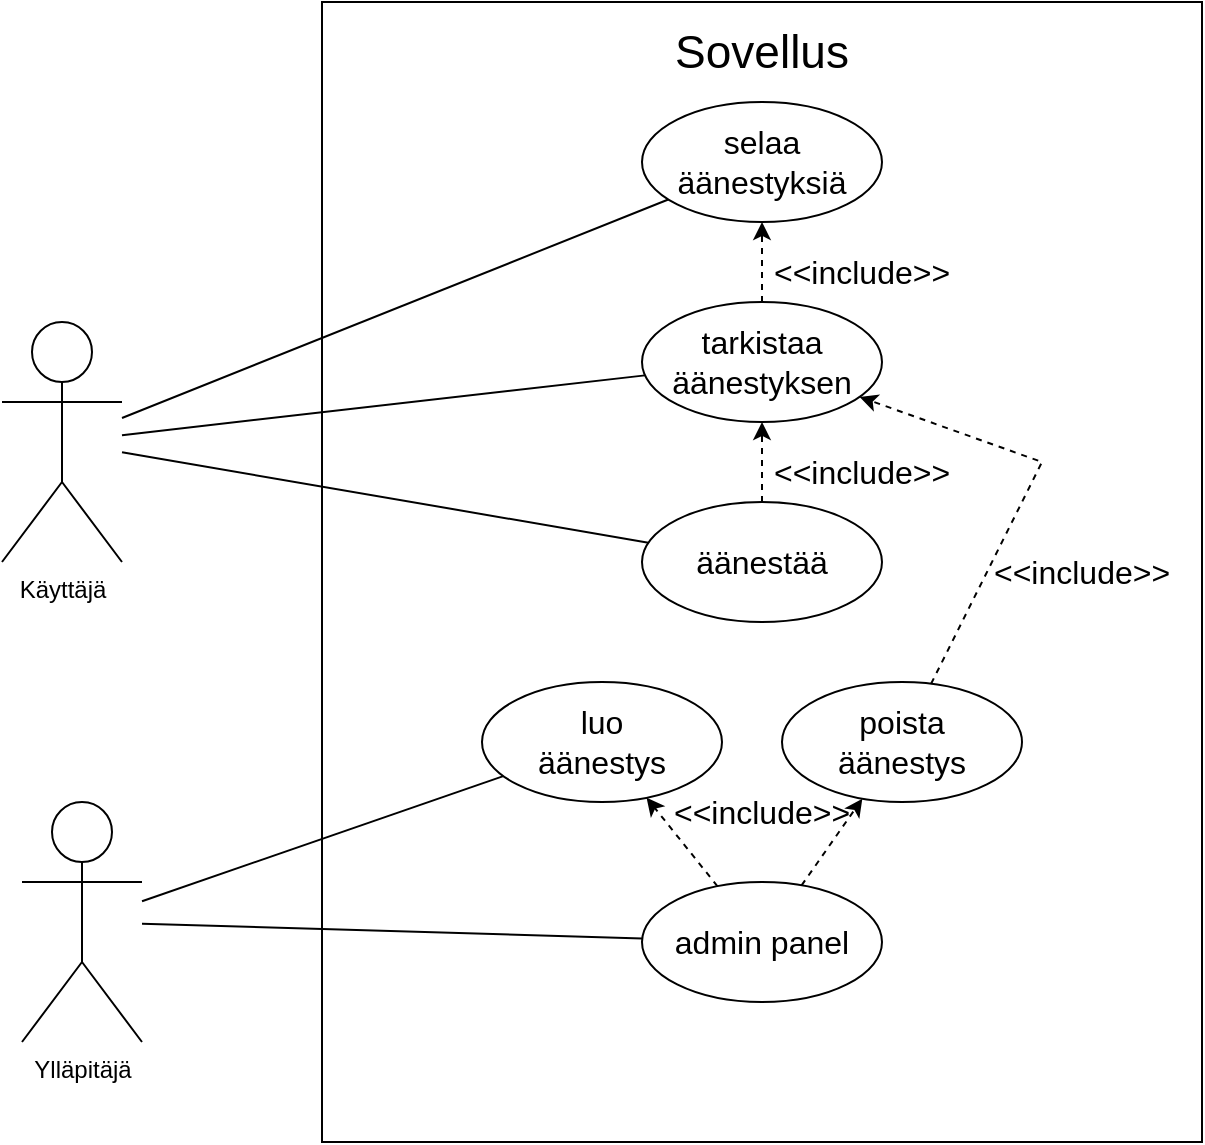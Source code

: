 <mxfile version="15.8.4" type="device"><diagram id="DWf4wEyY7Fs6UEM4E8cq" name="Page-1"><mxGraphModel dx="1360" dy="810" grid="1" gridSize="10" guides="1" tooltips="1" connect="1" arrows="1" fold="1" page="1" pageScale="1" pageWidth="850" pageHeight="1100" math="0" shadow="0"><root><mxCell id="0"/><mxCell id="1" parent="0"/><mxCell id="FiNAuYvEIcDLu9jjEwwn-1" value="Käyttäjä" style="shape=umlActor;verticalLabelPosition=bottom;verticalAlign=top;html=1;outlineConnect=0;fontColor=default;" vertex="1" parent="1"><mxGeometry x="40" y="160" width="60" height="120" as="geometry"/></mxCell><mxCell id="FiNAuYvEIcDLu9jjEwwn-5" value="" style="rounded=0;whiteSpace=wrap;html=1;fontColor=default;" vertex="1" parent="1"><mxGeometry x="200" width="440" height="570" as="geometry"/></mxCell><mxCell id="FiNAuYvEIcDLu9jjEwwn-7" value="Sovellus" style="text;html=1;strokeColor=none;fillColor=none;align=center;verticalAlign=middle;whiteSpace=wrap;rounded=0;fontColor=default;fontSize=23;" vertex="1" parent="1"><mxGeometry x="390" y="10" width="60" height="30" as="geometry"/></mxCell><mxCell id="FiNAuYvEIcDLu9jjEwwn-8" value="&lt;div&gt;selaa&lt;/div&gt;&lt;div&gt;äänestyksiä&lt;br&gt;&lt;/div&gt;" style="ellipse;whiteSpace=wrap;html=1;fontSize=16;fontColor=default;" vertex="1" parent="1"><mxGeometry x="360" y="50" width="120" height="60" as="geometry"/></mxCell><mxCell id="FiNAuYvEIcDLu9jjEwwn-14" value="" style="edgeStyle=orthogonalEdgeStyle;rounded=0;orthogonalLoop=1;jettySize=auto;html=1;dashed=1;fontSize=16;fontColor=default;" edge="1" parent="1" source="FiNAuYvEIcDLu9jjEwwn-9" target="FiNAuYvEIcDLu9jjEwwn-13"><mxGeometry relative="1" as="geometry"/></mxCell><mxCell id="FiNAuYvEIcDLu9jjEwwn-9" value="äänestää" style="ellipse;whiteSpace=wrap;html=1;fontSize=16;fontColor=default;" vertex="1" parent="1"><mxGeometry x="360" y="250" width="120" height="60" as="geometry"/></mxCell><mxCell id="FiNAuYvEIcDLu9jjEwwn-11" value="" style="endArrow=none;html=1;rounded=0;fontSize=16;fontColor=default;" edge="1" parent="1" source="FiNAuYvEIcDLu9jjEwwn-9" target="FiNAuYvEIcDLu9jjEwwn-1"><mxGeometry width="50" height="50" relative="1" as="geometry"><mxPoint x="400" y="380" as="sourcePoint"/><mxPoint x="450" y="330" as="targetPoint"/></mxGeometry></mxCell><mxCell id="FiNAuYvEIcDLu9jjEwwn-13" value="&lt;div&gt;tarkistaa&lt;/div&gt;&lt;div&gt;äänestyksen&lt;br&gt;&lt;/div&gt;" style="ellipse;whiteSpace=wrap;html=1;fontSize=16;fontColor=default;" vertex="1" parent="1"><mxGeometry x="360" y="150" width="120" height="60" as="geometry"/></mxCell><mxCell id="FiNAuYvEIcDLu9jjEwwn-17" value="" style="endArrow=none;html=1;rounded=0;fontSize=16;fontColor=default;" edge="1" parent="1" source="FiNAuYvEIcDLu9jjEwwn-1" target="FiNAuYvEIcDLu9jjEwwn-8"><mxGeometry width="50" height="50" relative="1" as="geometry"><mxPoint x="110" y="280" as="sourcePoint"/><mxPoint x="160" y="230" as="targetPoint"/></mxGeometry></mxCell><mxCell id="FiNAuYvEIcDLu9jjEwwn-18" value="" style="endArrow=classic;html=1;rounded=0;fontSize=16;fontColor=default;dashed=1;" edge="1" parent="1" source="FiNAuYvEIcDLu9jjEwwn-13" target="FiNAuYvEIcDLu9jjEwwn-8"><mxGeometry width="50" height="50" relative="1" as="geometry"><mxPoint x="740" y="320" as="sourcePoint"/><mxPoint x="790" y="270" as="targetPoint"/></mxGeometry></mxCell><mxCell id="FiNAuYvEIcDLu9jjEwwn-20" value="&amp;lt;&amp;lt;include&amp;gt;&amp;gt;" style="text;html=1;strokeColor=none;fillColor=none;align=center;verticalAlign=middle;whiteSpace=wrap;rounded=0;fontSize=16;fontColor=default;" vertex="1" parent="1"><mxGeometry x="440" y="220" width="60" height="30" as="geometry"/></mxCell><mxCell id="FiNAuYvEIcDLu9jjEwwn-21" value="&amp;lt;&amp;lt;include&amp;gt;&amp;gt;" style="text;html=1;strokeColor=none;fillColor=none;align=center;verticalAlign=middle;whiteSpace=wrap;rounded=0;fontSize=16;fontColor=default;" vertex="1" parent="1"><mxGeometry x="440" y="120" width="60" height="30" as="geometry"/></mxCell><mxCell id="FiNAuYvEIcDLu9jjEwwn-24" value="Ylläpitäjä" style="shape=umlActor;verticalLabelPosition=bottom;verticalAlign=top;html=1;outlineConnect=0;fontColor=default;" vertex="1" parent="1"><mxGeometry x="50" y="400" width="60" height="120" as="geometry"/></mxCell><mxCell id="FiNAuYvEIcDLu9jjEwwn-26" value="" style="endArrow=none;html=1;rounded=0;fontSize=16;fontColor=default;" edge="1" parent="1" source="FiNAuYvEIcDLu9jjEwwn-24" target="FiNAuYvEIcDLu9jjEwwn-28"><mxGeometry width="50" height="50" relative="1" as="geometry"><mxPoint x="400" y="380" as="sourcePoint"/><mxPoint x="450" y="330" as="targetPoint"/></mxGeometry></mxCell><mxCell id="FiNAuYvEIcDLu9jjEwwn-27" value="" style="endArrow=none;html=1;rounded=0;fontSize=16;fontColor=default;" edge="1" parent="1" source="FiNAuYvEIcDLu9jjEwwn-1" target="FiNAuYvEIcDLu9jjEwwn-13"><mxGeometry width="50" height="50" relative="1" as="geometry"><mxPoint x="400" y="380" as="sourcePoint"/><mxPoint x="450" y="330" as="targetPoint"/></mxGeometry></mxCell><mxCell id="FiNAuYvEIcDLu9jjEwwn-28" value="admin panel" style="ellipse;whiteSpace=wrap;html=1;fontSize=16;fontColor=default;" vertex="1" parent="1"><mxGeometry x="360" y="440" width="120" height="60" as="geometry"/></mxCell><mxCell id="FiNAuYvEIcDLu9jjEwwn-29" value="&lt;div&gt;luo&lt;/div&gt;&lt;div&gt;äänestys&lt;br&gt;&lt;/div&gt;" style="ellipse;whiteSpace=wrap;html=1;fontSize=16;fontColor=default;" vertex="1" parent="1"><mxGeometry x="280" y="340" width="120" height="60" as="geometry"/></mxCell><mxCell id="FiNAuYvEIcDLu9jjEwwn-30" value="&lt;div&gt;poista&lt;/div&gt;&lt;div&gt;äänestys&lt;/div&gt;" style="ellipse;whiteSpace=wrap;html=1;fontSize=16;fontColor=default;" vertex="1" parent="1"><mxGeometry x="430" y="340" width="120" height="60" as="geometry"/></mxCell><mxCell id="FiNAuYvEIcDLu9jjEwwn-31" value="" style="endArrow=classic;html=1;rounded=0;fontSize=16;fontColor=default;dashed=1;" edge="1" parent="1" source="FiNAuYvEIcDLu9jjEwwn-30" target="FiNAuYvEIcDLu9jjEwwn-13"><mxGeometry width="50" height="50" relative="1" as="geometry"><mxPoint x="400" y="380" as="sourcePoint"/><mxPoint x="450" y="330" as="targetPoint"/><Array as="points"><mxPoint x="560" y="230"/></Array></mxGeometry></mxCell><mxCell id="FiNAuYvEIcDLu9jjEwwn-32" value="&amp;lt;&amp;lt;include&amp;gt;&amp;gt;" style="text;html=1;strokeColor=none;fillColor=none;align=center;verticalAlign=middle;whiteSpace=wrap;rounded=0;fontSize=16;fontColor=default;" vertex="1" parent="1"><mxGeometry x="550" y="270" width="60" height="30" as="geometry"/></mxCell><mxCell id="FiNAuYvEIcDLu9jjEwwn-33" value="" style="endArrow=none;html=1;rounded=0;fontSize=16;fontColor=default;" edge="1" parent="1" source="FiNAuYvEIcDLu9jjEwwn-24" target="FiNAuYvEIcDLu9jjEwwn-29"><mxGeometry width="50" height="50" relative="1" as="geometry"><mxPoint x="400" y="380" as="sourcePoint"/><mxPoint x="450" y="330" as="targetPoint"/></mxGeometry></mxCell><mxCell id="FiNAuYvEIcDLu9jjEwwn-34" value="" style="endArrow=classic;html=1;rounded=0;fontSize=16;fontColor=default;dashed=1;" edge="1" parent="1" source="FiNAuYvEIcDLu9jjEwwn-28" target="FiNAuYvEIcDLu9jjEwwn-30"><mxGeometry width="50" height="50" relative="1" as="geometry"><mxPoint x="400" y="380" as="sourcePoint"/><mxPoint x="450" y="330" as="targetPoint"/></mxGeometry></mxCell><mxCell id="FiNAuYvEIcDLu9jjEwwn-35" value="" style="endArrow=classic;html=1;rounded=0;fontSize=16;fontColor=default;dashed=1;" edge="1" parent="1" source="FiNAuYvEIcDLu9jjEwwn-28" target="FiNAuYvEIcDLu9jjEwwn-29"><mxGeometry width="50" height="50" relative="1" as="geometry"><mxPoint x="453.827" y="432.467" as="sourcePoint"/><mxPoint x="475.951" y="407.485" as="targetPoint"/></mxGeometry></mxCell><mxCell id="FiNAuYvEIcDLu9jjEwwn-36" value="&amp;lt;&amp;lt;include&amp;gt;&amp;gt;" style="text;html=1;strokeColor=none;fillColor=none;align=center;verticalAlign=middle;whiteSpace=wrap;rounded=0;fontSize=16;fontColor=default;" vertex="1" parent="1"><mxGeometry x="390" y="390" width="60" height="30" as="geometry"/></mxCell></root></mxGraphModel></diagram></mxfile>